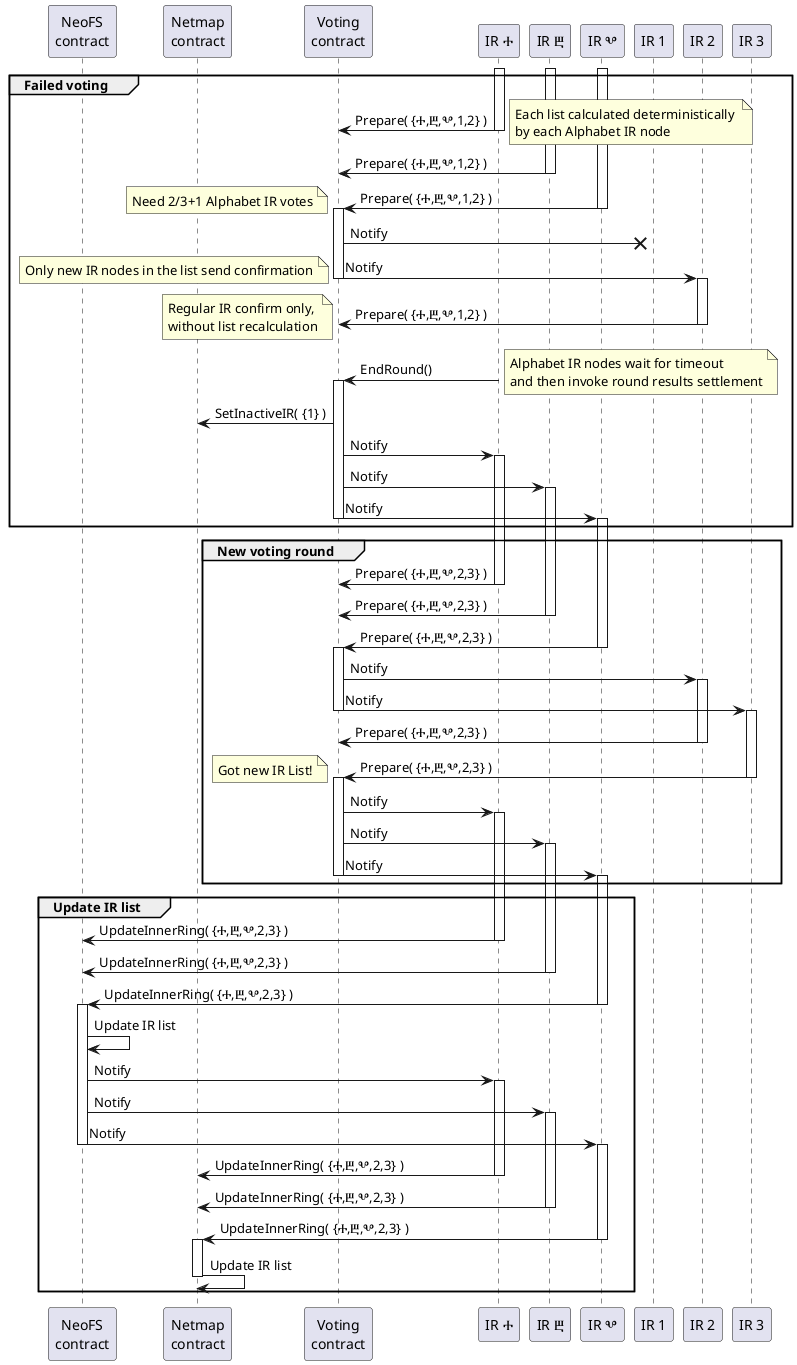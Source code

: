 @startuml

participant "NeoFS\ncontract" as nfscon
participant "Netmap\ncontract" as netmap
participant "Voting\ncontract" as vote

participant "IR Ⰰ" as irA
participant "IR Ⰱ" as irB
participant "IR Ⰲ" as irV

participant "IR 1" as ir1
participant "IR 2" as ir2
participant "IR 3" as ir3

group Failed voting
activate irA
activate irB
activate irV
irA -> vote: Prepare( {Ⰰ,Ⰱ,Ⰲ,1,2} )
deactivate irA

note right: Each list calculated deterministically \nby each Alphabet IR node
irB -> vote: Prepare( {Ⰰ,Ⰱ,Ⰲ,1,2} )
deactivate irB
irV -> vote: Prepare( {Ⰰ,Ⰱ,Ⰲ,1,2} )
note left: Need 2/3+1 Alphabet IR votes
deactivate irV

activate vote
vote ->x ir1: Notify
vote -> ir2: Notify
note left: Only new IR nodes in the list send confirmation
deactivate vote

activate ir2
ir2 -> vote: Prepare( {Ⰰ,Ⰱ,Ⰲ,1,2} )
note left: Regular IR confirm only,\nwithout list recalculation
deactivate ir2

irA -> vote: EndRound()
activate vote
note right: Alphabet IR nodes wait for timeout \nand then invoke round results settlement
vote -> netmap: SetInactiveIR( {1} )

vote -> irA: Notify
activate irA

vote -> irB: Notify
activate irB

vote -> irV: Notify
deactivate vote
activate irV
end

group New voting round
irA -> vote: Prepare( {Ⰰ,Ⰱ,Ⰲ,2,3} )
deactivate irA
irB -> vote: Prepare( {Ⰰ,Ⰱ,Ⰲ,2,3} )
deactivate irB
irV -> vote: Prepare( {Ⰰ,Ⰱ,Ⰲ,2,3} )
deactivate irV
activate vote
vote -> ir2: Notify
activate ir2
vote -> ir3: Notify
deactivate vote
activate ir3
ir2 -> vote: Prepare( {Ⰰ,Ⰱ,Ⰲ,2,3} )
deactivate ir2
ir3 -> vote: Prepare( {Ⰰ,Ⰱ,Ⰲ,2,3} )
deactivate ir3
activate vote
note left: Got new IR List!
vote -> irA: Notify
activate irA
vote -> irB: Notify
activate irB
vote -> irV: Notify
deactivate vote
activate irV
end

group Update IR list
irA -> nfscon: UpdateInnerRing( {Ⰰ,Ⰱ,Ⰲ,2,3} )
deactivate irA
irB -> nfscon: UpdateInnerRing( {Ⰰ,Ⰱ,Ⰲ,2,3} )
deactivate irB
irV -> nfscon: UpdateInnerRing( {Ⰰ,Ⰱ,Ⰲ,2,3} )
deactivate irV
activate nfscon
nfscon -> nfscon: Update IR list
nfscon -> irA: Notify
activate irA
nfscon -> irB: Notify
activate irB
nfscon -> irV: Notify
deactivate nfscon
activate irV
irA -> netmap: UpdateInnerRing( {Ⰰ,Ⰱ,Ⰲ,2,3} )
deactivate irA
irB -> netmap: UpdateInnerRing( {Ⰰ,Ⰱ,Ⰲ,2,3} )
deactivate irB
irV -> netmap: UpdateInnerRing( {Ⰰ,Ⰱ,Ⰲ,2,3} )
deactivate irV
activate netmap
netmap -> netmap: Update IR list
deactivate netmap

end

@enduml
